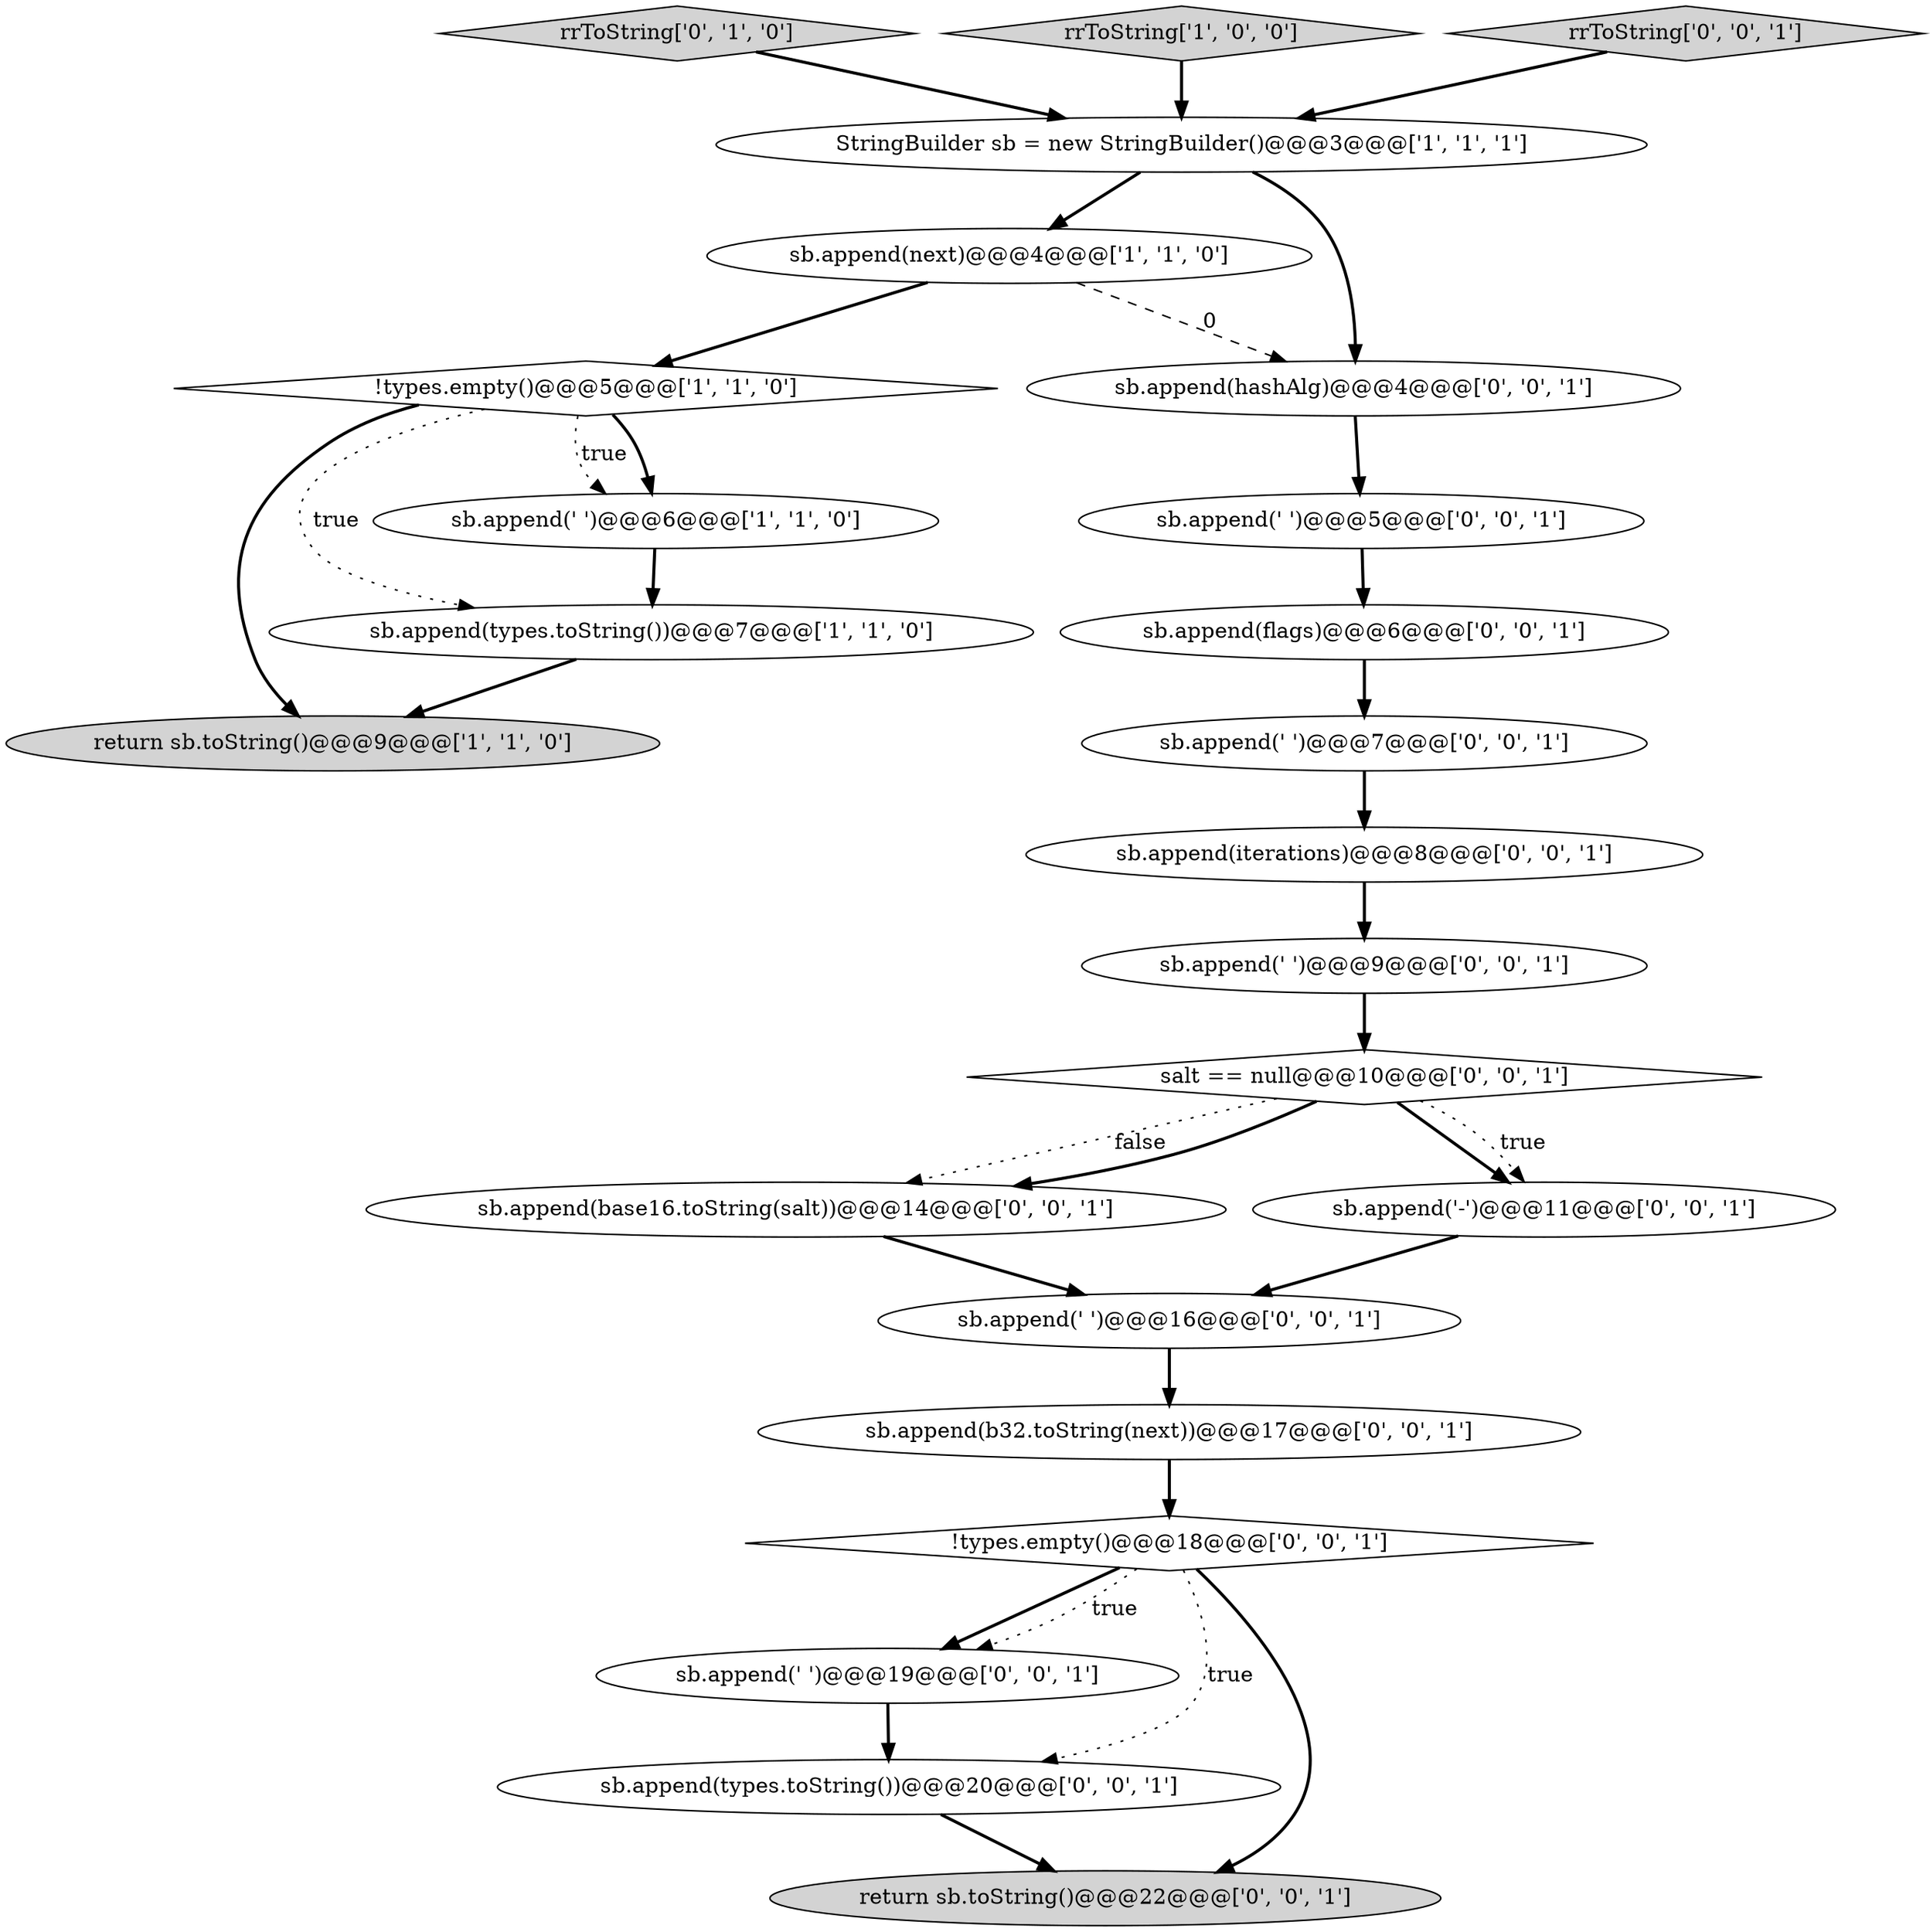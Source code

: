 digraph {
18 [style = filled, label = "sb.append(b32.toString(next))@@@17@@@['0', '0', '1']", fillcolor = white, shape = ellipse image = "AAA0AAABBB3BBB"];
7 [style = filled, label = "rrToString['0', '1', '0']", fillcolor = lightgray, shape = diamond image = "AAA0AAABBB2BBB"];
4 [style = filled, label = "sb.append(next)@@@4@@@['1', '1', '0']", fillcolor = white, shape = ellipse image = "AAA0AAABBB1BBB"];
23 [style = filled, label = "sb.append(hashAlg)@@@4@@@['0', '0', '1']", fillcolor = white, shape = ellipse image = "AAA0AAABBB3BBB"];
12 [style = filled, label = "sb.append(base16.toString(salt))@@@14@@@['0', '0', '1']", fillcolor = white, shape = ellipse image = "AAA0AAABBB3BBB"];
2 [style = filled, label = "sb.append(types.toString())@@@7@@@['1', '1', '0']", fillcolor = white, shape = ellipse image = "AAA0AAABBB1BBB"];
15 [style = filled, label = "sb.append(flags)@@@6@@@['0', '0', '1']", fillcolor = white, shape = ellipse image = "AAA0AAABBB3BBB"];
1 [style = filled, label = "StringBuilder sb = new StringBuilder()@@@3@@@['1', '1', '1']", fillcolor = white, shape = ellipse image = "AAA0AAABBB1BBB"];
21 [style = filled, label = "sb.append(' ')@@@16@@@['0', '0', '1']", fillcolor = white, shape = ellipse image = "AAA0AAABBB3BBB"];
17 [style = filled, label = "sb.append('-')@@@11@@@['0', '0', '1']", fillcolor = white, shape = ellipse image = "AAA0AAABBB3BBB"];
16 [style = filled, label = "sb.append(' ')@@@19@@@['0', '0', '1']", fillcolor = white, shape = ellipse image = "AAA0AAABBB3BBB"];
3 [style = filled, label = "sb.append(' ')@@@6@@@['1', '1', '0']", fillcolor = white, shape = ellipse image = "AAA0AAABBB1BBB"];
0 [style = filled, label = "rrToString['1', '0', '0']", fillcolor = lightgray, shape = diamond image = "AAA0AAABBB1BBB"];
19 [style = filled, label = "return sb.toString()@@@22@@@['0', '0', '1']", fillcolor = lightgray, shape = ellipse image = "AAA0AAABBB3BBB"];
22 [style = filled, label = "sb.append(iterations)@@@8@@@['0', '0', '1']", fillcolor = white, shape = ellipse image = "AAA0AAABBB3BBB"];
8 [style = filled, label = "sb.append(' ')@@@7@@@['0', '0', '1']", fillcolor = white, shape = ellipse image = "AAA0AAABBB3BBB"];
6 [style = filled, label = "return sb.toString()@@@9@@@['1', '1', '0']", fillcolor = lightgray, shape = ellipse image = "AAA0AAABBB1BBB"];
5 [style = filled, label = "!types.empty()@@@5@@@['1', '1', '0']", fillcolor = white, shape = diamond image = "AAA0AAABBB1BBB"];
10 [style = filled, label = "salt == null@@@10@@@['0', '0', '1']", fillcolor = white, shape = diamond image = "AAA0AAABBB3BBB"];
9 [style = filled, label = "sb.append(' ')@@@9@@@['0', '0', '1']", fillcolor = white, shape = ellipse image = "AAA0AAABBB3BBB"];
14 [style = filled, label = "sb.append(types.toString())@@@20@@@['0', '0', '1']", fillcolor = white, shape = ellipse image = "AAA0AAABBB3BBB"];
11 [style = filled, label = "!types.empty()@@@18@@@['0', '0', '1']", fillcolor = white, shape = diamond image = "AAA0AAABBB3BBB"];
13 [style = filled, label = "sb.append(' ')@@@5@@@['0', '0', '1']", fillcolor = white, shape = ellipse image = "AAA0AAABBB3BBB"];
20 [style = filled, label = "rrToString['0', '0', '1']", fillcolor = lightgray, shape = diamond image = "AAA0AAABBB3BBB"];
5->3 [style = bold, label=""];
11->16 [style = bold, label=""];
1->4 [style = bold, label=""];
7->1 [style = bold, label=""];
2->6 [style = bold, label=""];
12->21 [style = bold, label=""];
18->11 [style = bold, label=""];
22->9 [style = bold, label=""];
11->14 [style = dotted, label="true"];
14->19 [style = bold, label=""];
10->17 [style = bold, label=""];
9->10 [style = bold, label=""];
20->1 [style = bold, label=""];
11->19 [style = bold, label=""];
5->3 [style = dotted, label="true"];
21->18 [style = bold, label=""];
1->23 [style = bold, label=""];
8->22 [style = bold, label=""];
10->17 [style = dotted, label="true"];
10->12 [style = dotted, label="false"];
5->6 [style = bold, label=""];
3->2 [style = bold, label=""];
23->13 [style = bold, label=""];
10->12 [style = bold, label=""];
0->1 [style = bold, label=""];
11->16 [style = dotted, label="true"];
16->14 [style = bold, label=""];
13->15 [style = bold, label=""];
4->23 [style = dashed, label="0"];
4->5 [style = bold, label=""];
17->21 [style = bold, label=""];
15->8 [style = bold, label=""];
5->2 [style = dotted, label="true"];
}
